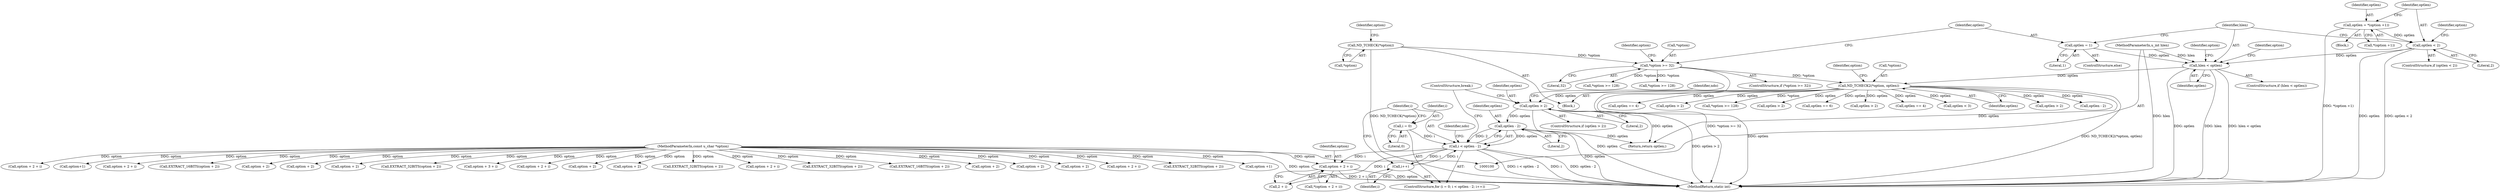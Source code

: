 digraph "0_tcpdump_211124b972e74f0da66bc8b16f181f78793e2f66@pointer" {
"1000565" [label="(Call,option + 2 + i)"];
"1000102" [label="(MethodParameterIn,const u_char *option)"];
"1000552" [label="(Call,i < optlen - 2)"];
"1000549" [label="(Call,i = 0)"];
"1000557" [label="(Call,i++)"];
"1000554" [label="(Call,optlen - 2)"];
"1000540" [label="(Call,optlen > 2)"];
"1000191" [label="(Call,ND_TCHECK2(*option, optlen))"];
"1000111" [label="(Call,*option >= 32)"];
"1000107" [label="(Call,ND_TCHECK(*option))"];
"1000162" [label="(Call,hlen < optlen)"];
"1000103" [label="(MethodParameterIn,u_int hlen)"];
"1000158" [label="(Call,optlen = 1)"];
"1000128" [label="(Call,optlen < 2)"];
"1000121" [label="(Call,optlen = *(option +1))"];
"1000113" [label="(Identifier,option)"];
"1000282" [label="(Call,option + 2)"];
"1000112" [label="(Call,*option)"];
"1000474" [label="(Call,EXTRACT_32BITS(option + 2))"];
"1000194" [label="(Identifier,optlen)"];
"1000554" [label="(Call,optlen - 2)"];
"1000466" [label="(Call,optlen == 4)"];
"1000458" [label="(Call,option + 2 + i)"];
"1000540" [label="(Call,optlen > 2)"];
"1000514" [label="(Call,EXTRACT_32BITS(option + 2))"];
"1000164" [label="(Identifier,optlen)"];
"1000127" [label="(ControlStructure,if (optlen < 2))"];
"1000161" [label="(ControlStructure,if (hlen < optlen))"];
"1000111" [label="(Call,*option >= 32)"];
"1000193" [label="(Identifier,option)"];
"1000217" [label="(Call,EXTRACT_16BITS(option + 2))"];
"1000475" [label="(Call,option + 2)"];
"1000114" [label="(Literal,32)"];
"1000135" [label="(Identifier,option)"];
"1000565" [label="(Call,option + 2 + i)"];
"1000108" [label="(Call,*option)"];
"1000167" [label="(Call,*option >= 128)"];
"1000529" [label="(Call,option + 2)"];
"1000571" [label="(Return,return optlen;)"];
"1000159" [label="(Identifier,optlen)"];
"1000564" [label="(Call,*(option + 2 + i))"];
"1000158" [label="(Call,optlen = 1)"];
"1000269" [label="(Call,option + 2)"];
"1000392" [label="(Call,option + 2 + i)"];
"1000107" [label="(Call,ND_TCHECK(*option))"];
"1000551" [label="(Literal,0)"];
"1000119" [label="(Identifier,option)"];
"1000123" [label="(Call,*(option +1))"];
"1000160" [label="(Literal,1)"];
"1000191" [label="(Call,ND_TCHECK2(*option, optlen))"];
"1000400" [label="(Call,optlen > 2)"];
"1000196" [label="(Call,*option >= 128)"];
"1000433" [label="(Call,optlen > 2)"];
"1000582" [label="(MethodReturn,static int)"];
"1000558" [label="(Identifier,i)"];
"1000494" [label="(Call,EXTRACT_32BITS(option + 2))"];
"1000548" [label="(ControlStructure,for (i = 0; i < optlen - 2; i++))"];
"1000566" [label="(Identifier,option)"];
"1000121" [label="(Call,optlen = *(option +1))"];
"1000556" [label="(Literal,2)"];
"1000506" [label="(Call,optlen == 6)"];
"1000310" [label="(Call,optlen > 2)"];
"1000128" [label="(Call,optlen < 2)"];
"1000567" [label="(Call,2 + i)"];
"1000552" [label="(Call,i < optlen - 2)"];
"1000162" [label="(Call,hlen < optlen)"];
"1000561" [label="(Identifier,ndo)"];
"1000486" [label="(Call,optlen == 4)"];
"1000124" [label="(Call,option +1)"];
"1000546" [label="(Identifier,ndo)"];
"1000130" [label="(Literal,2)"];
"1000122" [label="(Identifier,optlen)"];
"1000425" [label="(Call,option + 2 + i)"];
"1000256" [label="(Call,optlen < 3)"];
"1000133" [label="(Call,*option >= 128)"];
"1000118" [label="(Call,option+1)"];
"1000157" [label="(ControlStructure,else)"];
"1000359" [label="(Call,option + 2 + i)"];
"1000115" [label="(Block,)"];
"1000553" [label="(Identifier,i)"];
"1000549" [label="(Call,i = 0)"];
"1000555" [label="(Identifier,optlen)"];
"1000367" [label="(Call,optlen > 2)"];
"1000192" [label="(Call,*option)"];
"1000528" [label="(Call,EXTRACT_16BITS(option + 2))"];
"1000104" [label="(Block,)"];
"1000129" [label="(Identifier,optlen)"];
"1000495" [label="(Call,option + 2)"];
"1000110" [label="(ControlStructure,if (*option >= 32))"];
"1000570" [label="(ControlStructure,break;)"];
"1000169" [label="(Identifier,option)"];
"1000163" [label="(Identifier,hlen)"];
"1000515" [label="(Call,option + 2)"];
"1000542" [label="(Literal,2)"];
"1000218" [label="(Call,option + 2)"];
"1000228" [label="(Call,EXTRACT_32BITS(option + 2))"];
"1000348" [label="(Call,optlen - 2)"];
"1000102" [label="(MethodParameterIn,const u_char *option)"];
"1000302" [label="(Call,option + 3 + i)"];
"1000539" [label="(ControlStructure,if (optlen > 2))"];
"1000103" [label="(MethodParameterIn,u_int hlen)"];
"1000335" [label="(Call,option + 2 + i)"];
"1000229" [label="(Call,option + 2)"];
"1000550" [label="(Identifier,i)"];
"1000557" [label="(Call,i++)"];
"1000198" [label="(Identifier,option)"];
"1000541" [label="(Identifier,optlen)"];
"1000565" -> "1000564"  [label="AST: "];
"1000565" -> "1000567"  [label="CFG: "];
"1000566" -> "1000565"  [label="AST: "];
"1000567" -> "1000565"  [label="AST: "];
"1000564" -> "1000565"  [label="CFG: "];
"1000565" -> "1000582"  [label="DDG: option"];
"1000565" -> "1000582"  [label="DDG: 2 + i"];
"1000102" -> "1000565"  [label="DDG: option"];
"1000552" -> "1000565"  [label="DDG: i"];
"1000102" -> "1000100"  [label="AST: "];
"1000102" -> "1000582"  [label="DDG: option"];
"1000102" -> "1000118"  [label="DDG: option"];
"1000102" -> "1000124"  [label="DDG: option"];
"1000102" -> "1000217"  [label="DDG: option"];
"1000102" -> "1000218"  [label="DDG: option"];
"1000102" -> "1000228"  [label="DDG: option"];
"1000102" -> "1000229"  [label="DDG: option"];
"1000102" -> "1000269"  [label="DDG: option"];
"1000102" -> "1000282"  [label="DDG: option"];
"1000102" -> "1000302"  [label="DDG: option"];
"1000102" -> "1000335"  [label="DDG: option"];
"1000102" -> "1000359"  [label="DDG: option"];
"1000102" -> "1000392"  [label="DDG: option"];
"1000102" -> "1000425"  [label="DDG: option"];
"1000102" -> "1000458"  [label="DDG: option"];
"1000102" -> "1000474"  [label="DDG: option"];
"1000102" -> "1000475"  [label="DDG: option"];
"1000102" -> "1000494"  [label="DDG: option"];
"1000102" -> "1000495"  [label="DDG: option"];
"1000102" -> "1000514"  [label="DDG: option"];
"1000102" -> "1000515"  [label="DDG: option"];
"1000102" -> "1000528"  [label="DDG: option"];
"1000102" -> "1000529"  [label="DDG: option"];
"1000552" -> "1000548"  [label="AST: "];
"1000552" -> "1000554"  [label="CFG: "];
"1000553" -> "1000552"  [label="AST: "];
"1000554" -> "1000552"  [label="AST: "];
"1000561" -> "1000552"  [label="CFG: "];
"1000570" -> "1000552"  [label="CFG: "];
"1000552" -> "1000582"  [label="DDG: i"];
"1000552" -> "1000582"  [label="DDG: optlen - 2"];
"1000552" -> "1000582"  [label="DDG: i < optlen - 2"];
"1000549" -> "1000552"  [label="DDG: i"];
"1000557" -> "1000552"  [label="DDG: i"];
"1000554" -> "1000552"  [label="DDG: optlen"];
"1000554" -> "1000552"  [label="DDG: 2"];
"1000552" -> "1000557"  [label="DDG: i"];
"1000552" -> "1000567"  [label="DDG: i"];
"1000549" -> "1000548"  [label="AST: "];
"1000549" -> "1000551"  [label="CFG: "];
"1000550" -> "1000549"  [label="AST: "];
"1000551" -> "1000549"  [label="AST: "];
"1000553" -> "1000549"  [label="CFG: "];
"1000557" -> "1000548"  [label="AST: "];
"1000557" -> "1000558"  [label="CFG: "];
"1000558" -> "1000557"  [label="AST: "];
"1000553" -> "1000557"  [label="CFG: "];
"1000554" -> "1000556"  [label="CFG: "];
"1000555" -> "1000554"  [label="AST: "];
"1000556" -> "1000554"  [label="AST: "];
"1000554" -> "1000582"  [label="DDG: optlen"];
"1000540" -> "1000554"  [label="DDG: optlen"];
"1000554" -> "1000571"  [label="DDG: optlen"];
"1000540" -> "1000539"  [label="AST: "];
"1000540" -> "1000542"  [label="CFG: "];
"1000541" -> "1000540"  [label="AST: "];
"1000542" -> "1000540"  [label="AST: "];
"1000546" -> "1000540"  [label="CFG: "];
"1000570" -> "1000540"  [label="CFG: "];
"1000540" -> "1000582"  [label="DDG: optlen > 2"];
"1000540" -> "1000582"  [label="DDG: optlen"];
"1000191" -> "1000540"  [label="DDG: optlen"];
"1000540" -> "1000571"  [label="DDG: optlen"];
"1000191" -> "1000104"  [label="AST: "];
"1000191" -> "1000194"  [label="CFG: "];
"1000192" -> "1000191"  [label="AST: "];
"1000194" -> "1000191"  [label="AST: "];
"1000198" -> "1000191"  [label="CFG: "];
"1000191" -> "1000582"  [label="DDG: optlen"];
"1000191" -> "1000582"  [label="DDG: ND_TCHECK2(*option, optlen)"];
"1000111" -> "1000191"  [label="DDG: *option"];
"1000162" -> "1000191"  [label="DDG: optlen"];
"1000191" -> "1000196"  [label="DDG: *option"];
"1000191" -> "1000256"  [label="DDG: optlen"];
"1000191" -> "1000310"  [label="DDG: optlen"];
"1000191" -> "1000348"  [label="DDG: optlen"];
"1000191" -> "1000367"  [label="DDG: optlen"];
"1000191" -> "1000400"  [label="DDG: optlen"];
"1000191" -> "1000433"  [label="DDG: optlen"];
"1000191" -> "1000466"  [label="DDG: optlen"];
"1000191" -> "1000486"  [label="DDG: optlen"];
"1000191" -> "1000506"  [label="DDG: optlen"];
"1000191" -> "1000571"  [label="DDG: optlen"];
"1000111" -> "1000110"  [label="AST: "];
"1000111" -> "1000114"  [label="CFG: "];
"1000112" -> "1000111"  [label="AST: "];
"1000114" -> "1000111"  [label="AST: "];
"1000119" -> "1000111"  [label="CFG: "];
"1000159" -> "1000111"  [label="CFG: "];
"1000111" -> "1000582"  [label="DDG: *option >= 32"];
"1000107" -> "1000111"  [label="DDG: *option"];
"1000111" -> "1000133"  [label="DDG: *option"];
"1000111" -> "1000167"  [label="DDG: *option"];
"1000107" -> "1000104"  [label="AST: "];
"1000107" -> "1000108"  [label="CFG: "];
"1000108" -> "1000107"  [label="AST: "];
"1000113" -> "1000107"  [label="CFG: "];
"1000107" -> "1000582"  [label="DDG: ND_TCHECK(*option)"];
"1000162" -> "1000161"  [label="AST: "];
"1000162" -> "1000164"  [label="CFG: "];
"1000163" -> "1000162"  [label="AST: "];
"1000164" -> "1000162"  [label="AST: "];
"1000169" -> "1000162"  [label="CFG: "];
"1000193" -> "1000162"  [label="CFG: "];
"1000162" -> "1000582"  [label="DDG: optlen"];
"1000162" -> "1000582"  [label="DDG: hlen"];
"1000162" -> "1000582"  [label="DDG: hlen < optlen"];
"1000103" -> "1000162"  [label="DDG: hlen"];
"1000158" -> "1000162"  [label="DDG: optlen"];
"1000128" -> "1000162"  [label="DDG: optlen"];
"1000103" -> "1000100"  [label="AST: "];
"1000103" -> "1000582"  [label="DDG: hlen"];
"1000158" -> "1000157"  [label="AST: "];
"1000158" -> "1000160"  [label="CFG: "];
"1000159" -> "1000158"  [label="AST: "];
"1000160" -> "1000158"  [label="AST: "];
"1000163" -> "1000158"  [label="CFG: "];
"1000128" -> "1000127"  [label="AST: "];
"1000128" -> "1000130"  [label="CFG: "];
"1000129" -> "1000128"  [label="AST: "];
"1000130" -> "1000128"  [label="AST: "];
"1000135" -> "1000128"  [label="CFG: "];
"1000163" -> "1000128"  [label="CFG: "];
"1000128" -> "1000582"  [label="DDG: optlen"];
"1000128" -> "1000582"  [label="DDG: optlen < 2"];
"1000121" -> "1000128"  [label="DDG: optlen"];
"1000121" -> "1000115"  [label="AST: "];
"1000121" -> "1000123"  [label="CFG: "];
"1000122" -> "1000121"  [label="AST: "];
"1000123" -> "1000121"  [label="AST: "];
"1000129" -> "1000121"  [label="CFG: "];
"1000121" -> "1000582"  [label="DDG: *(option +1)"];
}
